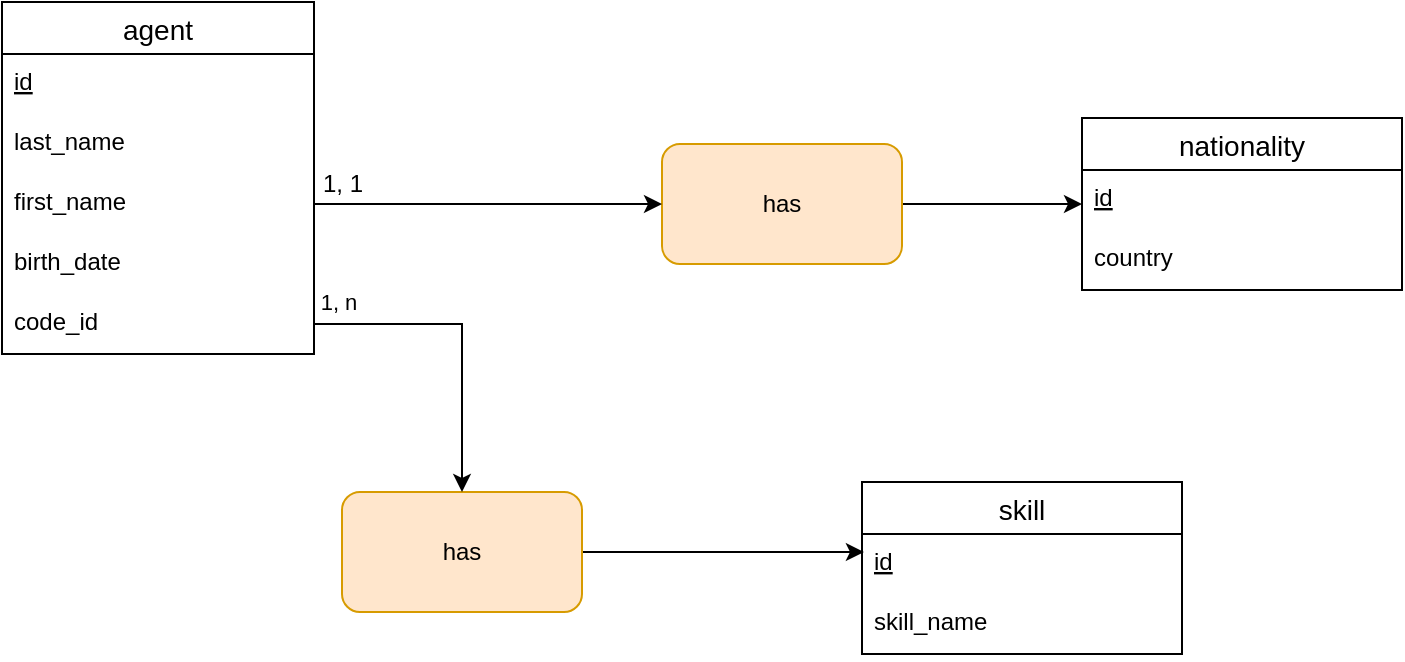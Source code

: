 <mxfile version="20.0.1" type="github"><diagram id="oU5v5yM5KwiJTBOr6eC6" name="Page-1"><mxGraphModel dx="1422" dy="762" grid="1" gridSize="10" guides="1" tooltips="1" connect="1" arrows="1" fold="1" page="1" pageScale="1" pageWidth="827" pageHeight="1169" math="0" shadow="0"><root><mxCell id="0"/><mxCell id="1" parent="0"/><mxCell id="gQODTupdDgvmeVCkuseZ-1" value="agent" style="swimlane;fontStyle=0;childLayout=stackLayout;horizontal=1;startSize=26;horizontalStack=0;resizeParent=1;resizeParentMax=0;resizeLast=0;collapsible=1;marginBottom=0;align=center;fontSize=14;" vertex="1" parent="1"><mxGeometry x="220" y="280" width="156" height="176" as="geometry"/></mxCell><mxCell id="gQODTupdDgvmeVCkuseZ-7" value="id" style="text;strokeColor=none;fillColor=none;spacingLeft=4;spacingRight=4;overflow=hidden;rotatable=0;points=[[0,0.5],[1,0.5]];portConstraint=eastwest;fontSize=12;fontStyle=4" vertex="1" parent="gQODTupdDgvmeVCkuseZ-1"><mxGeometry y="26" width="156" height="30" as="geometry"/></mxCell><mxCell id="gQODTupdDgvmeVCkuseZ-2" value="last_name&#10;" style="text;strokeColor=none;fillColor=none;spacingLeft=4;spacingRight=4;overflow=hidden;rotatable=0;points=[[0,0.5],[1,0.5]];portConstraint=eastwest;fontSize=12;" vertex="1" parent="gQODTupdDgvmeVCkuseZ-1"><mxGeometry y="56" width="156" height="30" as="geometry"/></mxCell><mxCell id="gQODTupdDgvmeVCkuseZ-3" value="first_name" style="text;strokeColor=none;fillColor=none;spacingLeft=4;spacingRight=4;overflow=hidden;rotatable=0;points=[[0,0.5],[1,0.5]];portConstraint=eastwest;fontSize=12;" vertex="1" parent="gQODTupdDgvmeVCkuseZ-1"><mxGeometry y="86" width="156" height="30" as="geometry"/></mxCell><mxCell id="gQODTupdDgvmeVCkuseZ-4" value="birth_date" style="text;strokeColor=none;fillColor=none;spacingLeft=4;spacingRight=4;overflow=hidden;rotatable=0;points=[[0,0.5],[1,0.5]];portConstraint=eastwest;fontSize=12;" vertex="1" parent="gQODTupdDgvmeVCkuseZ-1"><mxGeometry y="116" width="156" height="30" as="geometry"/></mxCell><mxCell id="gQODTupdDgvmeVCkuseZ-5" value="code_id" style="text;strokeColor=none;fillColor=none;spacingLeft=4;spacingRight=4;overflow=hidden;rotatable=0;points=[[0,0.5],[1,0.5]];portConstraint=eastwest;fontSize=12;" vertex="1" parent="gQODTupdDgvmeVCkuseZ-1"><mxGeometry y="146" width="156" height="30" as="geometry"/></mxCell><mxCell id="gQODTupdDgvmeVCkuseZ-15" style="edgeStyle=orthogonalEdgeStyle;rounded=0;orthogonalLoop=1;jettySize=auto;html=1;entryX=0;entryY=0.5;entryDx=0;entryDy=0;" edge="1" parent="1" source="gQODTupdDgvmeVCkuseZ-8" target="gQODTupdDgvmeVCkuseZ-11"><mxGeometry relative="1" as="geometry"/></mxCell><mxCell id="gQODTupdDgvmeVCkuseZ-8" value="has" style="rounded=1;whiteSpace=wrap;html=1;fillColor=#ffe6cc;strokeColor=#d79b00;" vertex="1" parent="1"><mxGeometry x="550" y="351" width="120" height="60" as="geometry"/></mxCell><mxCell id="gQODTupdDgvmeVCkuseZ-10" style="edgeStyle=orthogonalEdgeStyle;rounded=0;orthogonalLoop=1;jettySize=auto;html=1;entryX=0;entryY=0.5;entryDx=0;entryDy=0;" edge="1" parent="1" source="gQODTupdDgvmeVCkuseZ-3" target="gQODTupdDgvmeVCkuseZ-8"><mxGeometry relative="1" as="geometry"/></mxCell><mxCell id="gQODTupdDgvmeVCkuseZ-11" value="nationality" style="swimlane;fontStyle=0;childLayout=stackLayout;horizontal=1;startSize=26;horizontalStack=0;resizeParent=1;resizeParentMax=0;resizeLast=0;collapsible=1;marginBottom=0;align=center;fontSize=14;" vertex="1" parent="1"><mxGeometry x="760" y="338" width="160" height="86" as="geometry"/></mxCell><mxCell id="gQODTupdDgvmeVCkuseZ-12" value="id" style="text;strokeColor=none;fillColor=none;spacingLeft=4;spacingRight=4;overflow=hidden;rotatable=0;points=[[0,0.5],[1,0.5]];portConstraint=eastwest;fontSize=12;fontStyle=4" vertex="1" parent="gQODTupdDgvmeVCkuseZ-11"><mxGeometry y="26" width="160" height="30" as="geometry"/></mxCell><mxCell id="gQODTupdDgvmeVCkuseZ-13" value="country" style="text;strokeColor=none;fillColor=none;spacingLeft=4;spacingRight=4;overflow=hidden;rotatable=0;points=[[0,0.5],[1,0.5]];portConstraint=eastwest;fontSize=12;" vertex="1" parent="gQODTupdDgvmeVCkuseZ-11"><mxGeometry y="56" width="160" height="30" as="geometry"/></mxCell><mxCell id="gQODTupdDgvmeVCkuseZ-16" value="skill" style="swimlane;fontStyle=0;childLayout=stackLayout;horizontal=1;startSize=26;horizontalStack=0;resizeParent=1;resizeParentMax=0;resizeLast=0;collapsible=1;marginBottom=0;align=center;fontSize=14;" vertex="1" parent="1"><mxGeometry x="650" y="520" width="160" height="86" as="geometry"/></mxCell><mxCell id="gQODTupdDgvmeVCkuseZ-17" value="id" style="text;strokeColor=none;fillColor=none;spacingLeft=4;spacingRight=4;overflow=hidden;rotatable=0;points=[[0,0.5],[1,0.5]];portConstraint=eastwest;fontSize=12;fontStyle=4" vertex="1" parent="gQODTupdDgvmeVCkuseZ-16"><mxGeometry y="26" width="160" height="30" as="geometry"/></mxCell><mxCell id="gQODTupdDgvmeVCkuseZ-18" value="skill_name" style="text;strokeColor=none;fillColor=none;spacingLeft=4;spacingRight=4;overflow=hidden;rotatable=0;points=[[0,0.5],[1,0.5]];portConstraint=eastwest;fontSize=12;" vertex="1" parent="gQODTupdDgvmeVCkuseZ-16"><mxGeometry y="56" width="160" height="30" as="geometry"/></mxCell><mxCell id="gQODTupdDgvmeVCkuseZ-23" style="edgeStyle=orthogonalEdgeStyle;rounded=0;orthogonalLoop=1;jettySize=auto;html=1;entryX=0.006;entryY=0.3;entryDx=0;entryDy=0;entryPerimeter=0;" edge="1" parent="1" source="gQODTupdDgvmeVCkuseZ-21" target="gQODTupdDgvmeVCkuseZ-17"><mxGeometry relative="1" as="geometry"/></mxCell><mxCell id="gQODTupdDgvmeVCkuseZ-21" value="has" style="rounded=1;whiteSpace=wrap;html=1;fillColor=#ffe6cc;strokeColor=#d79b00;" vertex="1" parent="1"><mxGeometry x="390" y="525" width="120" height="60" as="geometry"/></mxCell><mxCell id="gQODTupdDgvmeVCkuseZ-22" style="edgeStyle=orthogonalEdgeStyle;rounded=0;orthogonalLoop=1;jettySize=auto;html=1;entryX=0.5;entryY=0;entryDx=0;entryDy=0;entryPerimeter=0;" edge="1" parent="1" source="gQODTupdDgvmeVCkuseZ-5" target="gQODTupdDgvmeVCkuseZ-21"><mxGeometry relative="1" as="geometry"><mxPoint x="460" y="500" as="targetPoint"/></mxGeometry></mxCell><mxCell id="gQODTupdDgvmeVCkuseZ-24" value="1, n" style="edgeLabel;html=1;align=center;verticalAlign=middle;resizable=0;points=[];" vertex="1" connectable="0" parent="gQODTupdDgvmeVCkuseZ-22"><mxGeometry x="-0.848" y="4" relative="1" as="geometry"><mxPoint y="-7" as="offset"/></mxGeometry></mxCell><mxCell id="gQODTupdDgvmeVCkuseZ-25" value="1, 1" style="text;html=1;align=center;verticalAlign=middle;resizable=0;points=[];autosize=1;strokeColor=none;fillColor=none;" vertex="1" parent="1"><mxGeometry x="370" y="361" width="40" height="20" as="geometry"/></mxCell></root></mxGraphModel></diagram></mxfile>
